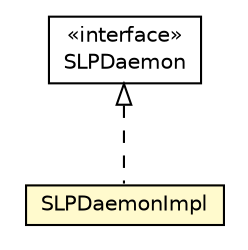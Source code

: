 #!/usr/local/bin/dot
#
# Class diagram 
# Generated by UMLGraph version R5_6-24-gf6e263 (http://www.umlgraph.org/)
#

digraph G {
	edge [fontname="Helvetica",fontsize=10,labelfontname="Helvetica",labelfontsize=10];
	node [fontname="Helvetica",fontsize=10,shape=plaintext];
	nodesep=0.25;
	ranksep=0.5;
	// ch.ethz.iks.slp.impl.SLPDaemon
	c7131099 [label=<<table title="ch.ethz.iks.slp.impl.SLPDaemon" border="0" cellborder="1" cellspacing="0" cellpadding="2" port="p" href="./SLPDaemon.html">
		<tr><td><table border="0" cellspacing="0" cellpadding="1">
<tr><td align="center" balign="center"> &#171;interface&#187; </td></tr>
<tr><td align="center" balign="center"> SLPDaemon </td></tr>
		</table></td></tr>
		</table>>, URL="./SLPDaemon.html", fontname="Helvetica", fontcolor="black", fontsize=10.0];
	// ch.ethz.iks.slp.impl.SLPDaemonImpl
	c7131100 [label=<<table title="ch.ethz.iks.slp.impl.SLPDaemonImpl" border="0" cellborder="1" cellspacing="0" cellpadding="2" port="p" bgcolor="lemonChiffon" href="./SLPDaemonImpl.html">
		<tr><td><table border="0" cellspacing="0" cellpadding="1">
<tr><td align="center" balign="center"> SLPDaemonImpl </td></tr>
		</table></td></tr>
		</table>>, URL="./SLPDaemonImpl.html", fontname="Helvetica", fontcolor="black", fontsize=10.0];
	//ch.ethz.iks.slp.impl.SLPDaemonImpl implements ch.ethz.iks.slp.impl.SLPDaemon
	c7131099:p -> c7131100:p [dir=back,arrowtail=empty,style=dashed];
}

